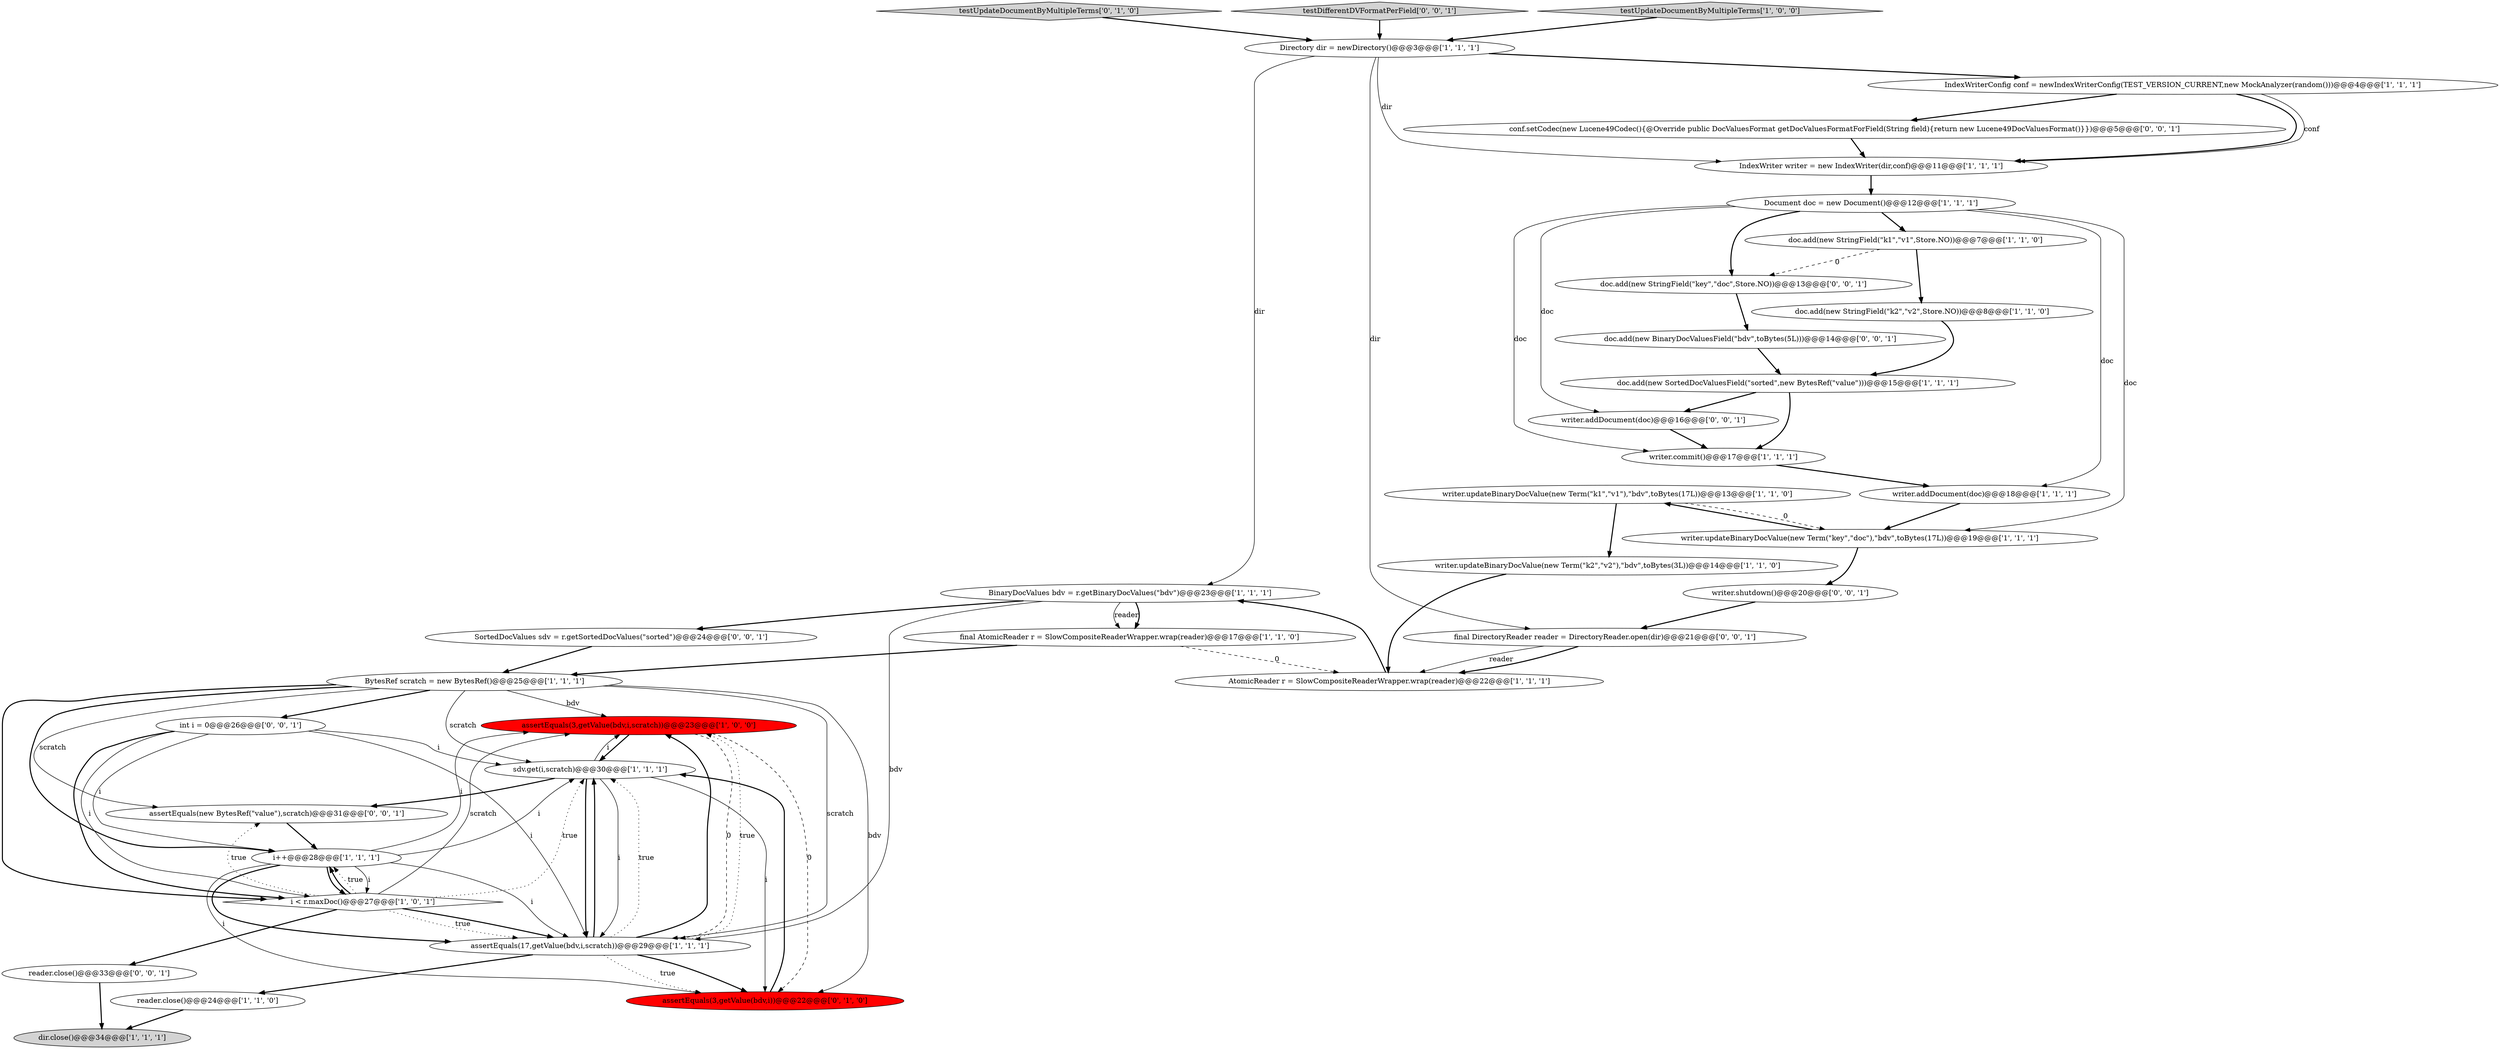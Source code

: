 digraph {
28 [style = filled, label = "SortedDocValues sdv = r.getSortedDocValues(\"sorted\")@@@24@@@['0', '0', '1']", fillcolor = white, shape = ellipse image = "AAA0AAABBB3BBB"];
12 [style = filled, label = "doc.add(new SortedDocValuesField(\"sorted\",new BytesRef(\"value\")))@@@15@@@['1', '1', '1']", fillcolor = white, shape = ellipse image = "AAA0AAABBB1BBB"];
4 [style = filled, label = "dir.close()@@@34@@@['1', '1', '1']", fillcolor = lightgray, shape = ellipse image = "AAA0AAABBB1BBB"];
14 [style = filled, label = "assertEquals(3,getValue(bdv,i,scratch))@@@23@@@['1', '0', '0']", fillcolor = red, shape = ellipse image = "AAA1AAABBB1BBB"];
17 [style = filled, label = "BytesRef scratch = new BytesRef()@@@25@@@['1', '1', '1']", fillcolor = white, shape = ellipse image = "AAA0AAABBB1BBB"];
8 [style = filled, label = "sdv.get(i,scratch)@@@30@@@['1', '1', '1']", fillcolor = white, shape = ellipse image = "AAA0AAABBB1BBB"];
36 [style = filled, label = "doc.add(new BinaryDocValuesField(\"bdv\",toBytes(5L)))@@@14@@@['0', '0', '1']", fillcolor = white, shape = ellipse image = "AAA0AAABBB3BBB"];
35 [style = filled, label = "doc.add(new StringField(\"key\",\"doc\",Store.NO))@@@13@@@['0', '0', '1']", fillcolor = white, shape = ellipse image = "AAA0AAABBB3BBB"];
26 [style = filled, label = "assertEquals(new BytesRef(\"value\"),scratch)@@@31@@@['0', '0', '1']", fillcolor = white, shape = ellipse image = "AAA0AAABBB3BBB"];
23 [style = filled, label = "writer.updateBinaryDocValue(new Term(\"k2\",\"v2\"),\"bdv\",toBytes(3L))@@@14@@@['1', '1', '0']", fillcolor = white, shape = ellipse image = "AAA0AAABBB1BBB"];
5 [style = filled, label = "doc.add(new StringField(\"k1\",\"v1\",Store.NO))@@@7@@@['1', '1', '0']", fillcolor = white, shape = ellipse image = "AAA0AAABBB1BBB"];
1 [style = filled, label = "BinaryDocValues bdv = r.getBinaryDocValues(\"bdv\")@@@23@@@['1', '1', '1']", fillcolor = white, shape = ellipse image = "AAA0AAABBB1BBB"];
15 [style = filled, label = "IndexWriter writer = new IndexWriter(dir,conf)@@@11@@@['1', '1', '1']", fillcolor = white, shape = ellipse image = "AAA0AAABBB1BBB"];
21 [style = filled, label = "writer.addDocument(doc)@@@18@@@['1', '1', '1']", fillcolor = white, shape = ellipse image = "AAA0AAABBB1BBB"];
24 [style = filled, label = "testUpdateDocumentByMultipleTerms['0', '1', '0']", fillcolor = lightgray, shape = diamond image = "AAA0AAABBB2BBB"];
19 [style = filled, label = "i++@@@28@@@['1', '1', '1']", fillcolor = white, shape = ellipse image = "AAA0AAABBB1BBB"];
20 [style = filled, label = "writer.updateBinaryDocValue(new Term(\"key\",\"doc\"),\"bdv\",toBytes(17L))@@@19@@@['1', '1', '1']", fillcolor = white, shape = ellipse image = "AAA0AAABBB1BBB"];
10 [style = filled, label = "i < r.maxDoc()@@@27@@@['1', '0', '1']", fillcolor = white, shape = diamond image = "AAA0AAABBB1BBB"];
33 [style = filled, label = "testDifferentDVFormatPerField['0', '0', '1']", fillcolor = lightgray, shape = diamond image = "AAA0AAABBB3BBB"];
30 [style = filled, label = "reader.close()@@@33@@@['0', '0', '1']", fillcolor = white, shape = ellipse image = "AAA0AAABBB3BBB"];
3 [style = filled, label = "assertEquals(17,getValue(bdv,i,scratch))@@@29@@@['1', '1', '1']", fillcolor = white, shape = ellipse image = "AAA0AAABBB1BBB"];
0 [style = filled, label = "Directory dir = newDirectory()@@@3@@@['1', '1', '1']", fillcolor = white, shape = ellipse image = "AAA0AAABBB1BBB"];
6 [style = filled, label = "doc.add(new StringField(\"k2\",\"v2\",Store.NO))@@@8@@@['1', '1', '0']", fillcolor = white, shape = ellipse image = "AAA0AAABBB1BBB"];
34 [style = filled, label = "conf.setCodec(new Lucene49Codec(){@Override public DocValuesFormat getDocValuesFormatForField(String field){return new Lucene49DocValuesFormat()}})@@@5@@@['0', '0', '1']", fillcolor = white, shape = ellipse image = "AAA0AAABBB3BBB"];
13 [style = filled, label = "Document doc = new Document()@@@12@@@['1', '1', '1']", fillcolor = white, shape = ellipse image = "AAA0AAABBB1BBB"];
22 [style = filled, label = "IndexWriterConfig conf = newIndexWriterConfig(TEST_VERSION_CURRENT,new MockAnalyzer(random()))@@@4@@@['1', '1', '1']", fillcolor = white, shape = ellipse image = "AAA0AAABBB1BBB"];
16 [style = filled, label = "writer.updateBinaryDocValue(new Term(\"k1\",\"v1\"),\"bdv\",toBytes(17L))@@@13@@@['1', '1', '0']", fillcolor = white, shape = ellipse image = "AAA0AAABBB1BBB"];
2 [style = filled, label = "reader.close()@@@24@@@['1', '1', '0']", fillcolor = white, shape = ellipse image = "AAA0AAABBB1BBB"];
25 [style = filled, label = "assertEquals(3,getValue(bdv,i))@@@22@@@['0', '1', '0']", fillcolor = red, shape = ellipse image = "AAA1AAABBB2BBB"];
29 [style = filled, label = "int i = 0@@@26@@@['0', '0', '1']", fillcolor = white, shape = ellipse image = "AAA0AAABBB3BBB"];
27 [style = filled, label = "writer.shutdown()@@@20@@@['0', '0', '1']", fillcolor = white, shape = ellipse image = "AAA0AAABBB3BBB"];
7 [style = filled, label = "writer.commit()@@@17@@@['1', '1', '1']", fillcolor = white, shape = ellipse image = "AAA0AAABBB1BBB"];
11 [style = filled, label = "final AtomicReader r = SlowCompositeReaderWrapper.wrap(reader)@@@17@@@['1', '1', '0']", fillcolor = white, shape = ellipse image = "AAA0AAABBB1BBB"];
18 [style = filled, label = "testUpdateDocumentByMultipleTerms['1', '0', '0']", fillcolor = lightgray, shape = diamond image = "AAA0AAABBB1BBB"];
31 [style = filled, label = "final DirectoryReader reader = DirectoryReader.open(dir)@@@21@@@['0', '0', '1']", fillcolor = white, shape = ellipse image = "AAA0AAABBB3BBB"];
9 [style = filled, label = "AtomicReader r = SlowCompositeReaderWrapper.wrap(reader)@@@22@@@['1', '1', '1']", fillcolor = white, shape = ellipse image = "AAA0AAABBB1BBB"];
32 [style = filled, label = "writer.addDocument(doc)@@@16@@@['0', '0', '1']", fillcolor = white, shape = ellipse image = "AAA0AAABBB3BBB"];
10->8 [style = dotted, label="true"];
22->15 [style = bold, label=""];
14->3 [style = dashed, label="0"];
31->9 [style = bold, label=""];
14->25 [style = dashed, label="0"];
10->19 [style = bold, label=""];
11->9 [style = dashed, label="0"];
34->15 [style = bold, label=""];
10->3 [style = dotted, label="true"];
36->12 [style = bold, label=""];
3->25 [style = dotted, label="true"];
12->7 [style = bold, label=""];
20->27 [style = bold, label=""];
17->26 [style = solid, label="scratch"];
33->0 [style = bold, label=""];
1->28 [style = bold, label=""];
20->16 [style = bold, label=""];
5->35 [style = dashed, label="0"];
13->7 [style = solid, label="doc"];
19->8 [style = solid, label="i"];
13->21 [style = solid, label="doc"];
19->3 [style = bold, label=""];
1->11 [style = solid, label="reader"];
18->0 [style = bold, label=""];
29->10 [style = solid, label="i"];
0->15 [style = solid, label="dir"];
15->13 [style = bold, label=""];
22->15 [style = solid, label="conf"];
24->0 [style = bold, label=""];
19->3 [style = solid, label="i"];
27->31 [style = bold, label=""];
29->8 [style = solid, label="i"];
32->7 [style = bold, label=""];
0->31 [style = solid, label="dir"];
2->4 [style = bold, label=""];
1->11 [style = bold, label=""];
8->25 [style = solid, label="i"];
19->25 [style = solid, label="i"];
5->6 [style = bold, label=""];
3->2 [style = bold, label=""];
13->32 [style = solid, label="doc"];
1->3 [style = solid, label="bdv"];
13->5 [style = bold, label=""];
11->17 [style = bold, label=""];
10->26 [style = dotted, label="true"];
14->8 [style = bold, label=""];
9->1 [style = bold, label=""];
17->10 [style = bold, label=""];
31->9 [style = solid, label="reader"];
19->10 [style = solid, label="i"];
13->20 [style = solid, label="doc"];
8->3 [style = bold, label=""];
12->32 [style = bold, label=""];
19->10 [style = bold, label=""];
16->23 [style = bold, label=""];
26->19 [style = bold, label=""];
3->14 [style = dotted, label="true"];
17->14 [style = solid, label="bdv"];
10->19 [style = dotted, label="true"];
3->8 [style = bold, label=""];
28->17 [style = bold, label=""];
29->10 [style = bold, label=""];
10->30 [style = bold, label=""];
17->3 [style = solid, label="scratch"];
16->20 [style = dashed, label="0"];
6->12 [style = bold, label=""];
29->3 [style = solid, label="i"];
8->3 [style = solid, label="i"];
0->1 [style = solid, label="dir"];
17->25 [style = solid, label="bdv"];
3->25 [style = bold, label=""];
19->14 [style = solid, label="i"];
3->14 [style = bold, label=""];
10->3 [style = bold, label=""];
17->19 [style = bold, label=""];
21->20 [style = bold, label=""];
17->8 [style = solid, label="scratch"];
8->14 [style = solid, label="i"];
30->4 [style = bold, label=""];
0->22 [style = bold, label=""];
22->34 [style = bold, label=""];
7->21 [style = bold, label=""];
25->8 [style = bold, label=""];
35->36 [style = bold, label=""];
10->14 [style = solid, label="scratch"];
3->8 [style = dotted, label="true"];
17->29 [style = bold, label=""];
23->9 [style = bold, label=""];
13->35 [style = bold, label=""];
29->19 [style = solid, label="i"];
8->26 [style = bold, label=""];
}
